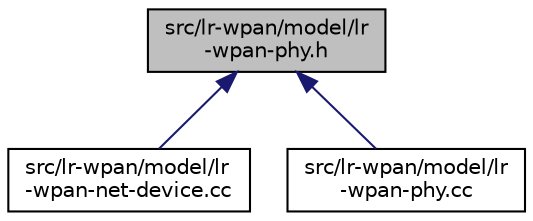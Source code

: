 digraph "src/lr-wpan/model/lr-wpan-phy.h"
{
 // LATEX_PDF_SIZE
  edge [fontname="Helvetica",fontsize="10",labelfontname="Helvetica",labelfontsize="10"];
  node [fontname="Helvetica",fontsize="10",shape=record];
  Node1 [label="src/lr-wpan/model/lr\l-wpan-phy.h",height=0.2,width=0.4,color="black", fillcolor="grey75", style="filled", fontcolor="black",tooltip=" "];
  Node1 -> Node2 [dir="back",color="midnightblue",fontsize="10",style="solid",fontname="Helvetica"];
  Node2 [label="src/lr-wpan/model/lr\l-wpan-net-device.cc",height=0.2,width=0.4,color="black", fillcolor="white", style="filled",URL="$lr-wpan-net-device_8cc.html",tooltip=" "];
  Node1 -> Node3 [dir="back",color="midnightblue",fontsize="10",style="solid",fontname="Helvetica"];
  Node3 [label="src/lr-wpan/model/lr\l-wpan-phy.cc",height=0.2,width=0.4,color="black", fillcolor="white", style="filled",URL="$lr-wpan-phy_8cc.html",tooltip=" "];
}
